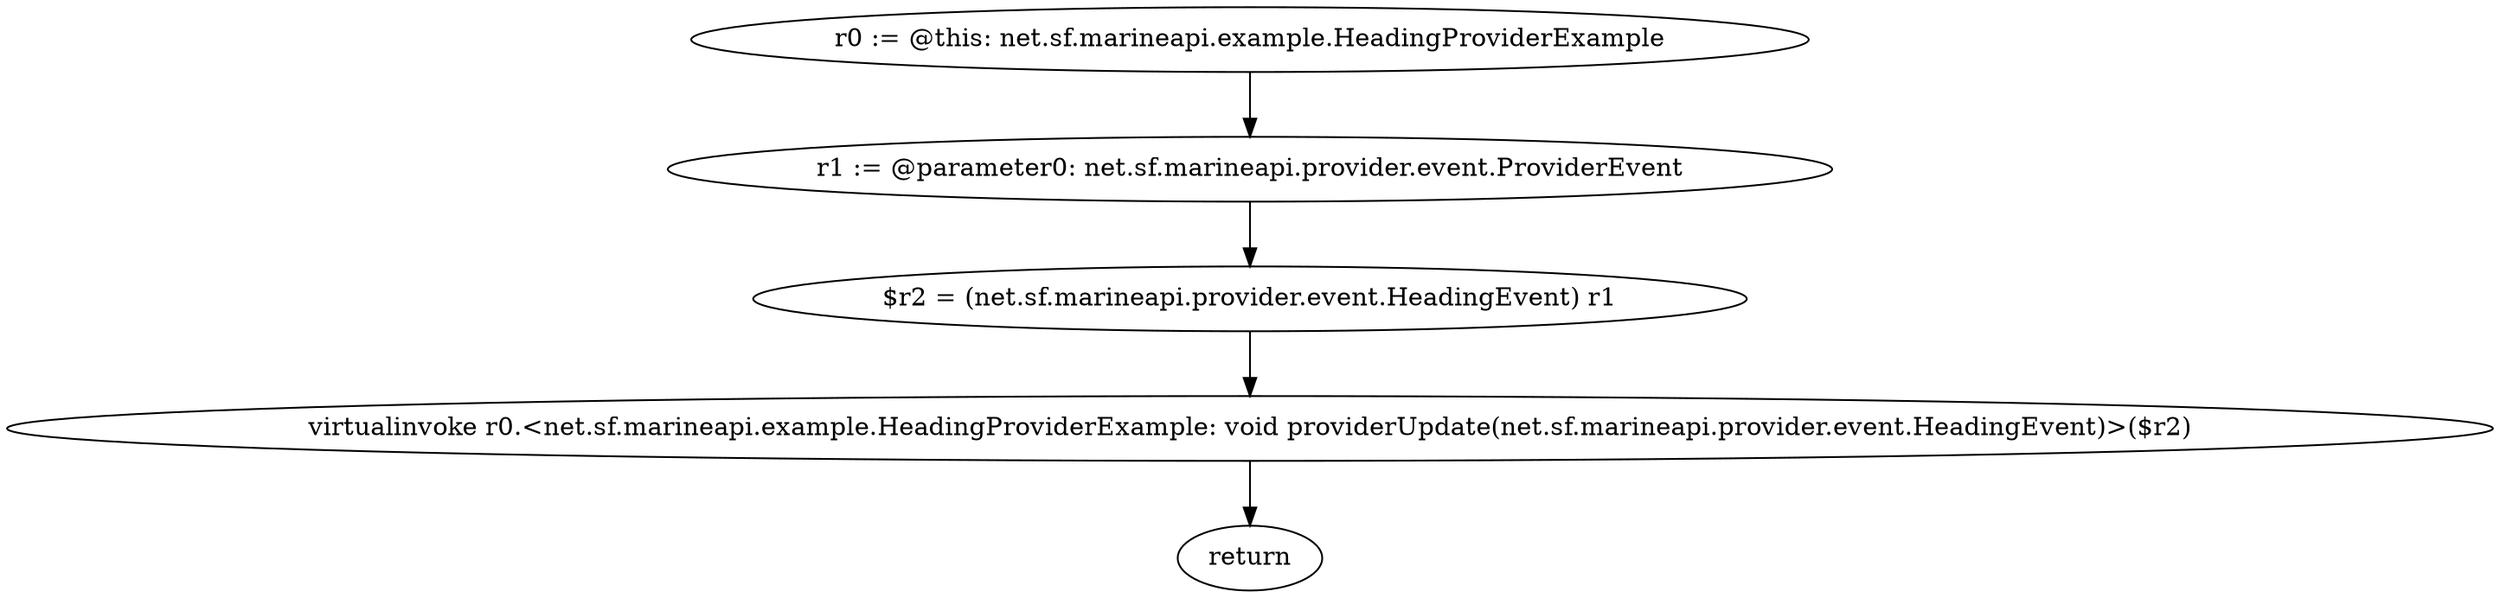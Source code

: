 digraph "unitGraph" {
    "r0 := @this: net.sf.marineapi.example.HeadingProviderExample"
    "r1 := @parameter0: net.sf.marineapi.provider.event.ProviderEvent"
    "$r2 = (net.sf.marineapi.provider.event.HeadingEvent) r1"
    "virtualinvoke r0.<net.sf.marineapi.example.HeadingProviderExample: void providerUpdate(net.sf.marineapi.provider.event.HeadingEvent)>($r2)"
    "return"
    "r0 := @this: net.sf.marineapi.example.HeadingProviderExample"->"r1 := @parameter0: net.sf.marineapi.provider.event.ProviderEvent";
    "r1 := @parameter0: net.sf.marineapi.provider.event.ProviderEvent"->"$r2 = (net.sf.marineapi.provider.event.HeadingEvent) r1";
    "$r2 = (net.sf.marineapi.provider.event.HeadingEvent) r1"->"virtualinvoke r0.<net.sf.marineapi.example.HeadingProviderExample: void providerUpdate(net.sf.marineapi.provider.event.HeadingEvent)>($r2)";
    "virtualinvoke r0.<net.sf.marineapi.example.HeadingProviderExample: void providerUpdate(net.sf.marineapi.provider.event.HeadingEvent)>($r2)"->"return";
}
